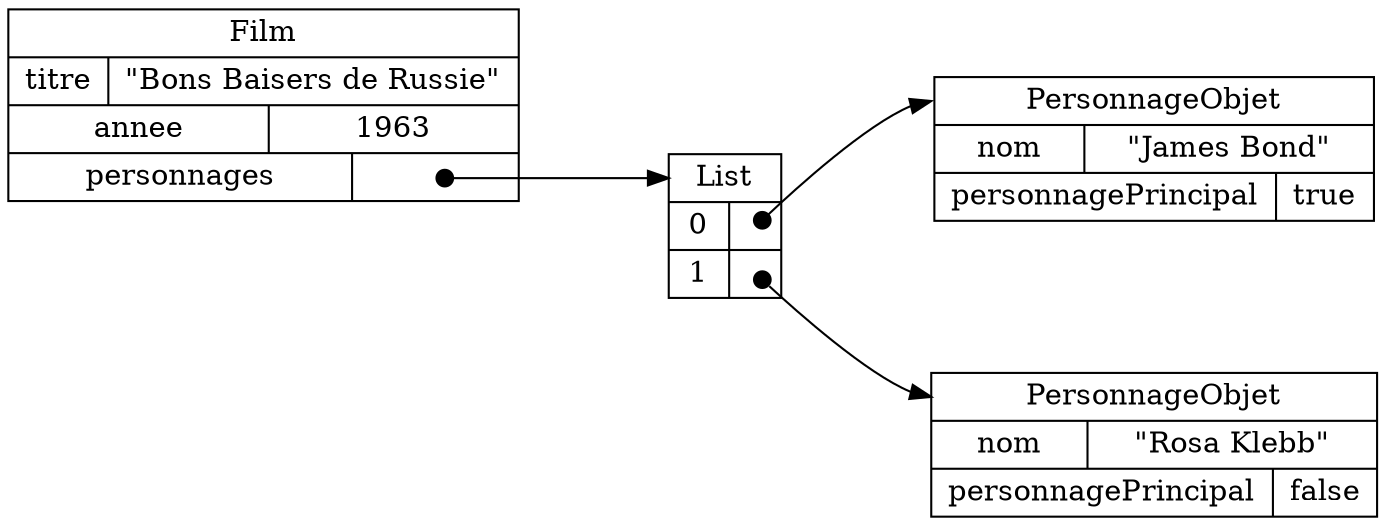 digraph "Film" {
graph ["rankdir"="LR","compound"="true","ranksep"="1.0","nodesep"="1.0"]
"/" ["label"="<_C>Film|{titre|\"Bons Baisers de Russie\"}|{annee|1963}|{personnages|<personnages_personnages>}","style"="filled","fillcolor"="white","shape"="record"]
"/personnages" ["label"="<_C>List|{0|<0_0>}|{1|<1_1>}","style"="filled","fillcolor"="white","shape"="record"]
"/personnages/0" ["label"="<_C>PersonnageObjet|{nom|\"James Bond\"}|{personnagePrincipal|true}","style"="filled","fillcolor"="white","shape"="record"]
"/personnages/1" ["label"="<_C>PersonnageObjet|{nom|\"Rosa Klebb\"}|{personnagePrincipal|false}","style"="filled","fillcolor"="white","shape"="record"]
"/":"personnages_personnages":c -> "/personnages":"_C" ["tailclip"="false","arrowtail"="dot","dir"="both","label"=""]
"/personnages":"1_1":c -> "/personnages/1":"_C" ["tailclip"="false","arrowtail"="dot","dir"="both","label"=""]
"/personnages":"0_0":c -> "/personnages/0":"_C" ["tailclip"="false","arrowtail"="dot","dir"="both","label"=""]
}